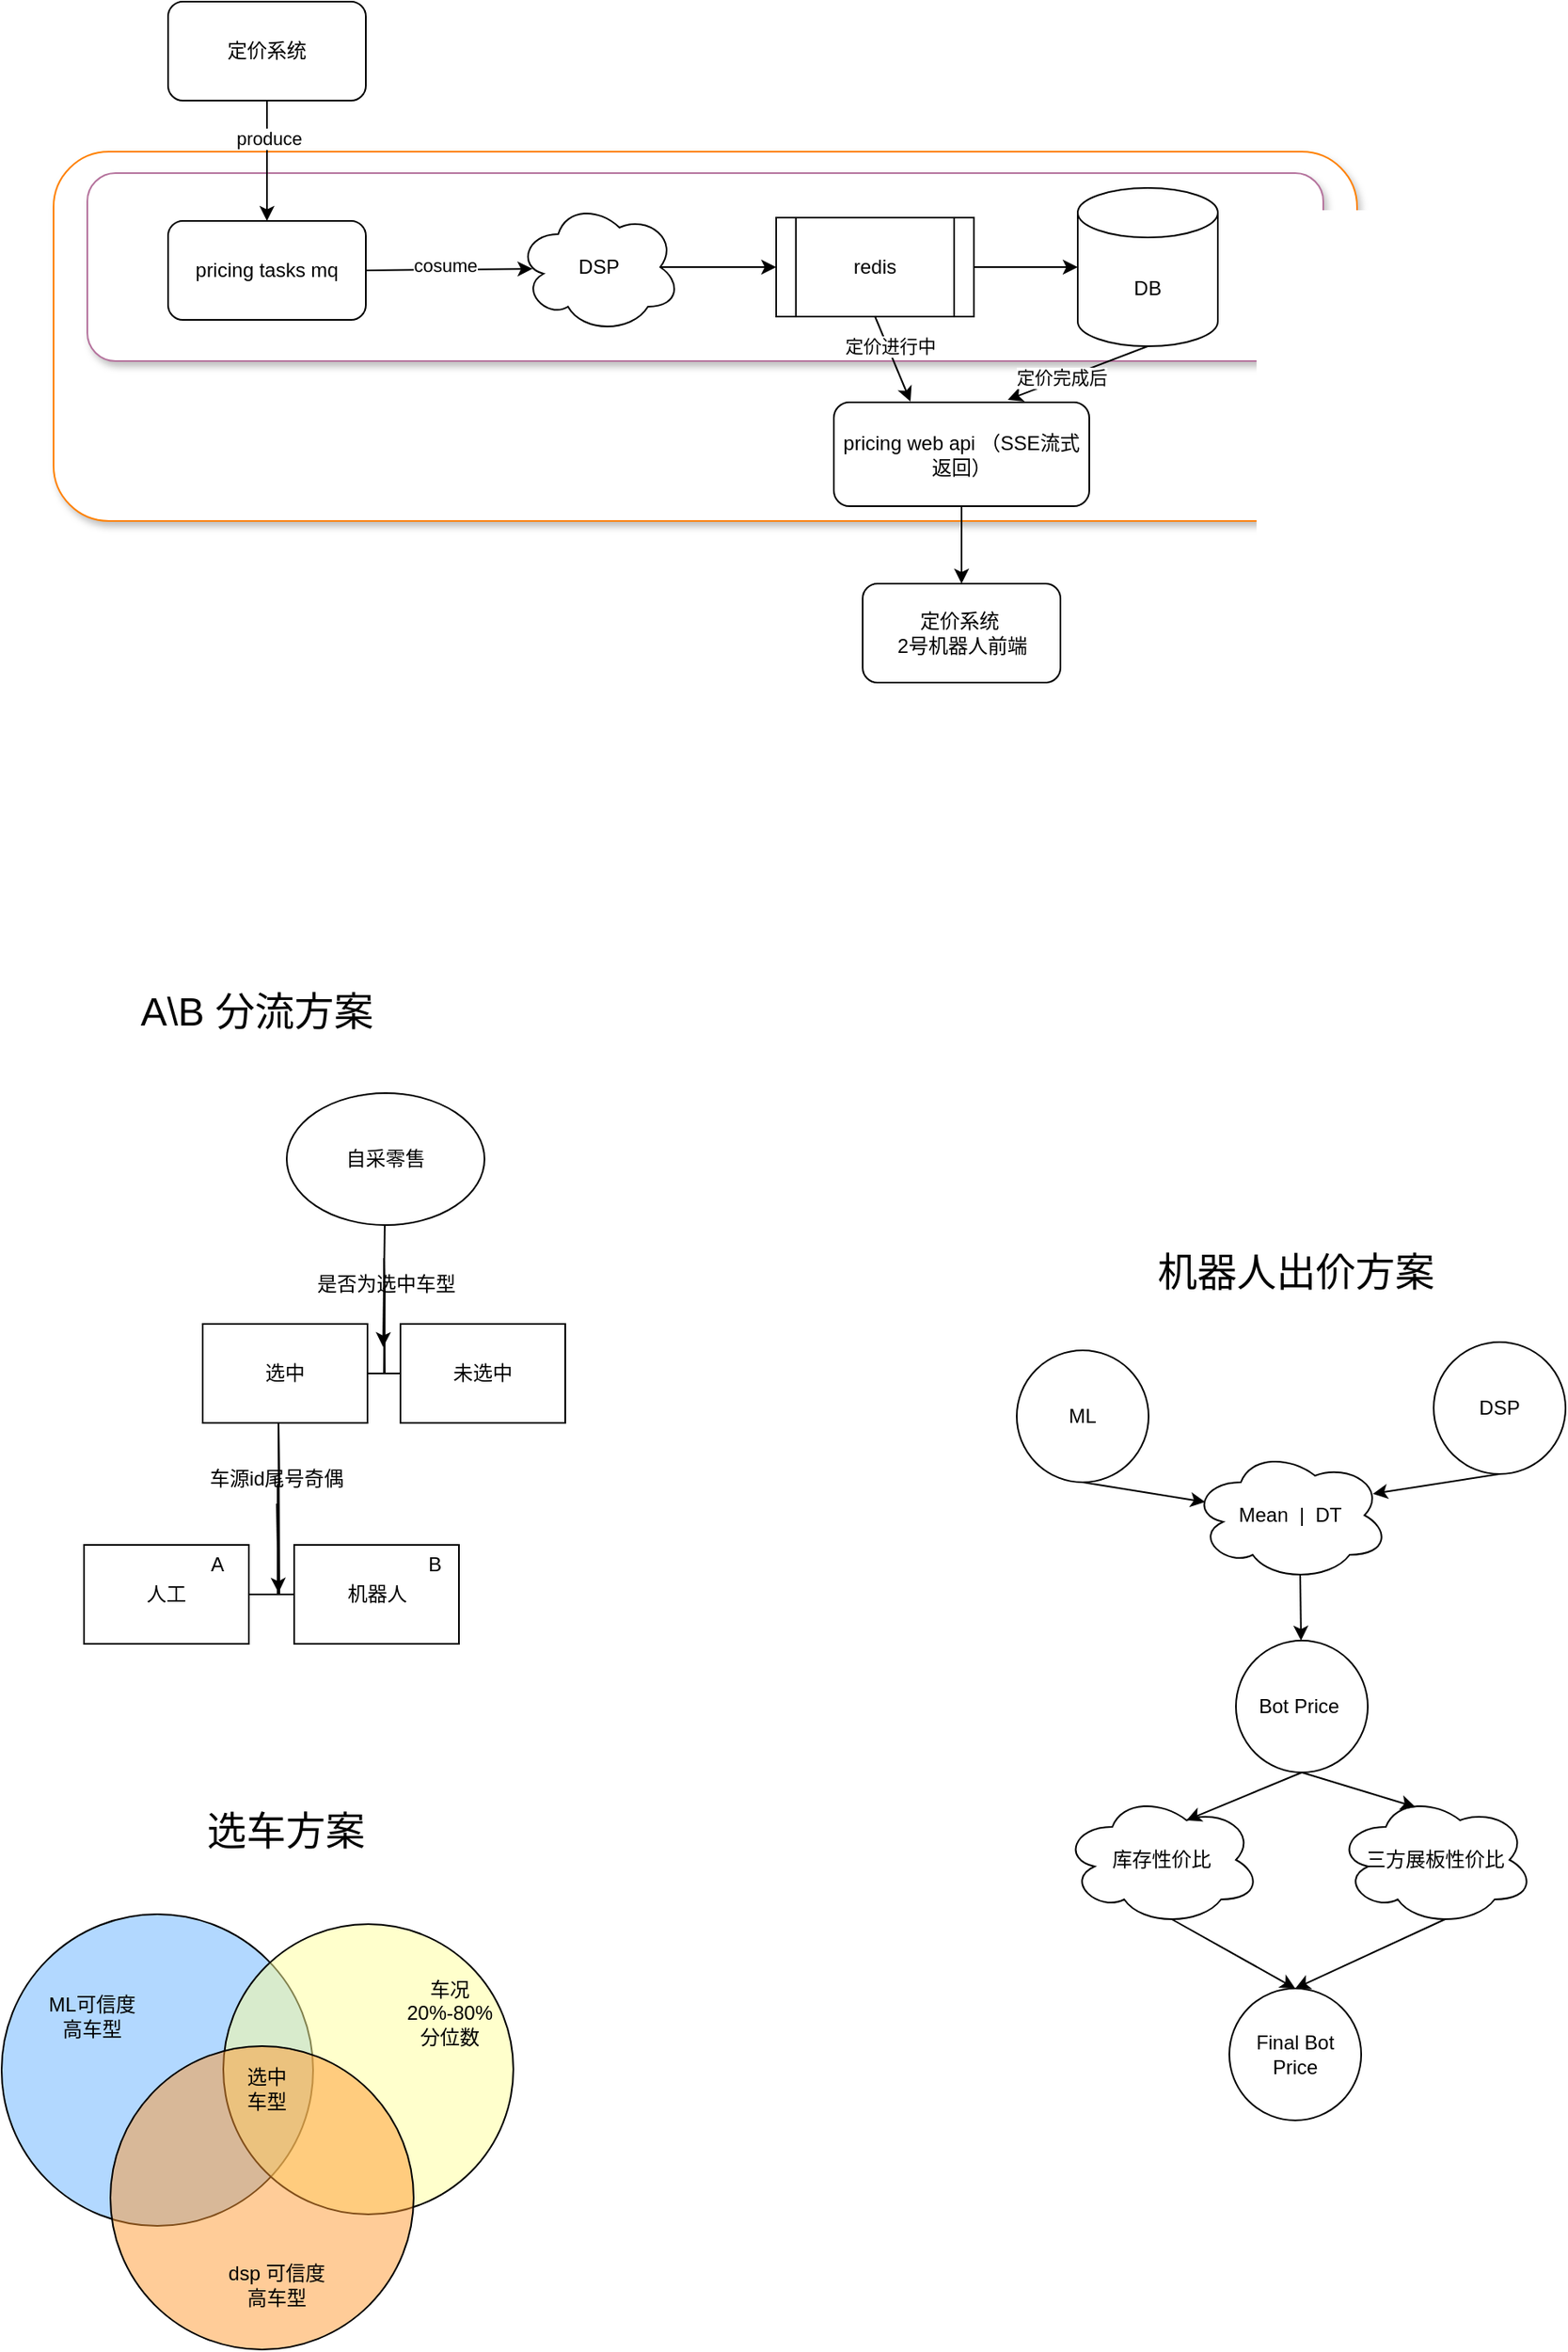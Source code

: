 <mxfile version="26.1.3">
  <diagram name="第 1 页" id="dXr8G55ADeOeAjB-wLCo">
    <mxGraphModel dx="1156" dy="581" grid="0" gridSize="10" guides="1" tooltips="1" connect="1" arrows="1" fold="1" page="1" pageScale="1" pageWidth="1200" pageHeight="1920" math="0" shadow="0">
      <root>
        <mxCell id="0" />
        <mxCell id="1" parent="0" />
        <mxCell id="itZnU8-O1z1cKu7S_E5a-29" value="" style="rounded=1;whiteSpace=wrap;html=1;strokeColor=#FF8000;shadow=1;" parent="1" vertex="1">
          <mxGeometry x="198.5" y="127" width="791" height="224" as="geometry" />
        </mxCell>
        <mxCell id="itZnU8-O1z1cKu7S_E5a-19" value="" style="rounded=1;whiteSpace=wrap;html=1;strokeColor=#B5739D;shadow=1;" parent="1" vertex="1">
          <mxGeometry x="219" y="140" width="750" height="114" as="geometry" />
        </mxCell>
        <mxCell id="itZnU8-O1z1cKu7S_E5a-4" value="pricing tasks mq" style="rounded=1;whiteSpace=wrap;html=1;" parent="1" vertex="1">
          <mxGeometry x="268" y="169" width="120" height="60" as="geometry" />
        </mxCell>
        <mxCell id="itZnU8-O1z1cKu7S_E5a-5" value="DSP" style="ellipse;shape=cloud;whiteSpace=wrap;html=1;" parent="1" vertex="1">
          <mxGeometry x="480" y="157" width="99" height="80" as="geometry" />
        </mxCell>
        <mxCell id="itZnU8-O1z1cKu7S_E5a-6" value="" style="endArrow=classic;html=1;rounded=0;entryX=0.092;entryY=0.513;entryDx=0;entryDy=0;entryPerimeter=0;exitX=1;exitY=0.5;exitDx=0;exitDy=0;" parent="1" source="itZnU8-O1z1cKu7S_E5a-4" target="itZnU8-O1z1cKu7S_E5a-5" edge="1">
          <mxGeometry width="50" height="50" relative="1" as="geometry">
            <mxPoint x="396" y="286" as="sourcePoint" />
            <mxPoint x="446" y="236" as="targetPoint" />
          </mxGeometry>
        </mxCell>
        <mxCell id="itZnU8-O1z1cKu7S_E5a-27" value="cosume" style="edgeLabel;html=1;align=center;verticalAlign=middle;resizable=0;points=[];" parent="itZnU8-O1z1cKu7S_E5a-6" vertex="1" connectable="0">
          <mxGeometry x="-0.06" y="3" relative="1" as="geometry">
            <mxPoint as="offset" />
          </mxGeometry>
        </mxCell>
        <mxCell id="itZnU8-O1z1cKu7S_E5a-8" value="redis" style="shape=process;whiteSpace=wrap;html=1;backgroundOutline=1;" parent="1" vertex="1">
          <mxGeometry x="637" y="167" width="120" height="60" as="geometry" />
        </mxCell>
        <mxCell id="itZnU8-O1z1cKu7S_E5a-11" value="" style="endArrow=classic;html=1;rounded=0;entryX=0;entryY=0.5;entryDx=0;entryDy=0;exitX=0.875;exitY=0.5;exitDx=0;exitDy=0;exitPerimeter=0;" parent="1" source="itZnU8-O1z1cKu7S_E5a-5" target="itZnU8-O1z1cKu7S_E5a-8" edge="1">
          <mxGeometry width="50" height="50" relative="1" as="geometry">
            <mxPoint x="580" y="284" as="sourcePoint" />
            <mxPoint x="689" y="195" as="targetPoint" />
          </mxGeometry>
        </mxCell>
        <mxCell id="itZnU8-O1z1cKu7S_E5a-14" value="DB" style="shape=cylinder3;whiteSpace=wrap;html=1;boundedLbl=1;backgroundOutline=1;size=15;" parent="1" vertex="1">
          <mxGeometry x="820" y="149" width="85" height="96" as="geometry" />
        </mxCell>
        <mxCell id="itZnU8-O1z1cKu7S_E5a-24" value="" style="endArrow=classic;html=1;rounded=0;entryX=0.5;entryY=0;entryDx=0;entryDy=0;exitX=0.5;exitY=1;exitDx=0;exitDy=0;" parent="1" source="itZnU8-O1z1cKu7S_E5a-25" target="itZnU8-O1z1cKu7S_E5a-4" edge="1">
          <mxGeometry width="50" height="50" relative="1" as="geometry">
            <mxPoint x="325" y="85" as="sourcePoint" />
            <mxPoint x="322" y="169" as="targetPoint" />
          </mxGeometry>
        </mxCell>
        <mxCell id="itZnU8-O1z1cKu7S_E5a-26" value="produce" style="edgeLabel;html=1;align=center;verticalAlign=middle;resizable=0;points=[];" parent="itZnU8-O1z1cKu7S_E5a-24" vertex="1" connectable="0">
          <mxGeometry x="-0.364" y="1" relative="1" as="geometry">
            <mxPoint as="offset" />
          </mxGeometry>
        </mxCell>
        <mxCell id="itZnU8-O1z1cKu7S_E5a-25" value="定价系统" style="rounded=1;whiteSpace=wrap;html=1;" parent="1" vertex="1">
          <mxGeometry x="268" y="36" width="120" height="60" as="geometry" />
        </mxCell>
        <mxCell id="itZnU8-O1z1cKu7S_E5a-28" value="pricing web api （SSE流式返回）" style="rounded=1;whiteSpace=wrap;html=1;" parent="1" vertex="1">
          <mxGeometry x="672" y="279" width="155" height="63" as="geometry" />
        </mxCell>
        <mxCell id="itZnU8-O1z1cKu7S_E5a-30" value="" style="endArrow=classic;html=1;rounded=0;exitX=0.5;exitY=1;exitDx=0;exitDy=0;entryX=0.3;entryY=-0.008;entryDx=0;entryDy=0;entryPerimeter=0;" parent="1" source="itZnU8-O1z1cKu7S_E5a-8" target="itZnU8-O1z1cKu7S_E5a-28" edge="1">
          <mxGeometry width="50" height="50" relative="1" as="geometry">
            <mxPoint x="746" y="296" as="sourcePoint" />
            <mxPoint x="796" y="246" as="targetPoint" />
          </mxGeometry>
        </mxCell>
        <mxCell id="itZnU8-O1z1cKu7S_E5a-35" value="定价进行中" style="edgeLabel;html=1;align=center;verticalAlign=middle;resizable=0;points=[];" parent="itZnU8-O1z1cKu7S_E5a-30" vertex="1" connectable="0">
          <mxGeometry x="-0.298" y="1" relative="1" as="geometry">
            <mxPoint as="offset" />
          </mxGeometry>
        </mxCell>
        <mxCell id="itZnU8-O1z1cKu7S_E5a-31" value="" style="endArrow=classic;html=1;rounded=0;exitX=0.5;exitY=1;exitDx=0;exitDy=0;exitPerimeter=0;entryX=0.681;entryY=-0.024;entryDx=0;entryDy=0;entryPerimeter=0;" parent="1" source="itZnU8-O1z1cKu7S_E5a-14" target="itZnU8-O1z1cKu7S_E5a-28" edge="1">
          <mxGeometry width="50" height="50" relative="1" as="geometry">
            <mxPoint x="1105" y="292" as="sourcePoint" />
            <mxPoint x="1155" y="242" as="targetPoint" />
          </mxGeometry>
        </mxCell>
        <mxCell id="itZnU8-O1z1cKu7S_E5a-36" value="定价完成后" style="edgeLabel;html=1;align=center;verticalAlign=middle;resizable=0;points=[];" parent="itZnU8-O1z1cKu7S_E5a-31" vertex="1" connectable="0">
          <mxGeometry x="0.198" y="-1" relative="1" as="geometry">
            <mxPoint x="-1" as="offset" />
          </mxGeometry>
        </mxCell>
        <mxCell id="itZnU8-O1z1cKu7S_E5a-32" value="定价系统&amp;nbsp;&lt;div&gt;2号机器人前端&lt;/div&gt;" style="rounded=1;whiteSpace=wrap;html=1;" parent="1" vertex="1">
          <mxGeometry x="689.5" y="389" width="120" height="60" as="geometry" />
        </mxCell>
        <mxCell id="itZnU8-O1z1cKu7S_E5a-34" value="" style="endArrow=classic;html=1;rounded=0;exitX=0.5;exitY=1;exitDx=0;exitDy=0;entryX=0.5;entryY=0;entryDx=0;entryDy=0;" parent="1" source="itZnU8-O1z1cKu7S_E5a-28" target="itZnU8-O1z1cKu7S_E5a-32" edge="1">
          <mxGeometry width="50" height="50" relative="1" as="geometry">
            <mxPoint x="880" y="424" as="sourcePoint" />
            <mxPoint x="930" y="374" as="targetPoint" />
          </mxGeometry>
        </mxCell>
        <mxCell id="itZnU8-O1z1cKu7S_E5a-38" value="" style="endArrow=classic;html=1;rounded=0;exitX=1;exitY=0.5;exitDx=0;exitDy=0;entryX=0;entryY=0.5;entryDx=0;entryDy=0;entryPerimeter=0;" parent="1" source="itZnU8-O1z1cKu7S_E5a-8" target="itZnU8-O1z1cKu7S_E5a-14" edge="1">
          <mxGeometry width="50" height="50" relative="1" as="geometry">
            <mxPoint x="794" y="219" as="sourcePoint" />
            <mxPoint x="858" y="197" as="targetPoint" />
          </mxGeometry>
        </mxCell>
        <mxCell id="T7qoQ7lvPFL74FgqGg6b-2" value="" style="edgeStyle=orthogonalEdgeStyle;sourcePerimeterSpacing=0;targetPerimeterSpacing=0;startArrow=none;endArrow=none;rounded=0;targetPortConstraint=eastwest;sourcePortConstraint=northsouth;curved=0;rounded=0;" edge="1" target="T7qoQ7lvPFL74FgqGg6b-4" parent="1">
          <mxGeometry relative="1" as="geometry">
            <mxPoint x="335" y="898" as="sourcePoint" />
          </mxGeometry>
        </mxCell>
        <mxCell id="T7qoQ7lvPFL74FgqGg6b-3" value="" style="edgeStyle=orthogonalEdgeStyle;sourcePerimeterSpacing=0;targetPerimeterSpacing=0;startArrow=none;endArrow=none;rounded=0;targetPortConstraint=eastwest;sourcePortConstraint=northsouth;curved=0;rounded=0;" edge="1" target="T7qoQ7lvPFL74FgqGg6b-5" parent="1">
          <mxGeometry relative="1" as="geometry">
            <mxPoint x="335" y="898" as="sourcePoint" />
          </mxGeometry>
        </mxCell>
        <mxCell id="T7qoQ7lvPFL74FgqGg6b-4" value="人工" style="whiteSpace=wrap;html=1;align=center;verticalAlign=middle;treeFolding=1;treeMoving=1;" vertex="1" parent="1">
          <mxGeometry x="217" y="972" width="100" height="60" as="geometry" />
        </mxCell>
        <mxCell id="T7qoQ7lvPFL74FgqGg6b-5" value="机器人" style="whiteSpace=wrap;html=1;align=center;verticalAlign=middle;treeFolding=1;treeMoving=1;" vertex="1" parent="1">
          <mxGeometry x="344.5" y="972" width="100" height="60" as="geometry" />
        </mxCell>
        <mxCell id="T7qoQ7lvPFL74FgqGg6b-7" value="车源id尾号奇偶" style="text;html=1;align=center;verticalAlign=middle;whiteSpace=wrap;rounded=0;" vertex="1" parent="1">
          <mxGeometry x="282" y="917" width="104" height="30" as="geometry" />
        </mxCell>
        <mxCell id="T7qoQ7lvPFL74FgqGg6b-8" value="" style="edgeStyle=orthogonalEdgeStyle;sourcePerimeterSpacing=0;targetPerimeterSpacing=0;startArrow=none;endArrow=none;rounded=0;targetPortConstraint=eastwest;sourcePortConstraint=northsouth;curved=0;rounded=0;" edge="1" target="T7qoQ7lvPFL74FgqGg6b-10" parent="1">
          <mxGeometry relative="1" as="geometry">
            <mxPoint x="399" y="798" as="sourcePoint" />
          </mxGeometry>
        </mxCell>
        <mxCell id="T7qoQ7lvPFL74FgqGg6b-9" value="" style="edgeStyle=orthogonalEdgeStyle;sourcePerimeterSpacing=0;targetPerimeterSpacing=0;startArrow=none;endArrow=none;rounded=0;targetPortConstraint=eastwest;sourcePortConstraint=northsouth;curved=0;rounded=0;" edge="1" target="T7qoQ7lvPFL74FgqGg6b-11" parent="1">
          <mxGeometry relative="1" as="geometry">
            <mxPoint x="399" y="798" as="sourcePoint" />
          </mxGeometry>
        </mxCell>
        <mxCell id="T7qoQ7lvPFL74FgqGg6b-10" value="选中" style="whiteSpace=wrap;html=1;align=center;verticalAlign=middle;treeFolding=1;treeMoving=1;" vertex="1" parent="1">
          <mxGeometry x="289" y="838" width="100" height="60" as="geometry" />
        </mxCell>
        <mxCell id="T7qoQ7lvPFL74FgqGg6b-11" value="未选中" style="whiteSpace=wrap;html=1;align=center;verticalAlign=middle;treeFolding=1;treeMoving=1;" vertex="1" parent="1">
          <mxGeometry x="409" y="838" width="100" height="60" as="geometry" />
        </mxCell>
        <mxCell id="T7qoQ7lvPFL74FgqGg6b-12" value="是否为选中车型" style="text;html=1;align=center;verticalAlign=middle;whiteSpace=wrap;rounded=0;" vertex="1" parent="1">
          <mxGeometry x="344.5" y="799" width="111" height="30" as="geometry" />
        </mxCell>
        <mxCell id="T7qoQ7lvPFL74FgqGg6b-13" value="" style="endArrow=classic;html=1;rounded=0;" edge="1" parent="1" source="T7qoQ7lvPFL74FgqGg6b-14">
          <mxGeometry width="50" height="50" relative="1" as="geometry">
            <mxPoint x="401.5" y="786" as="sourcePoint" />
            <mxPoint x="398.5" y="852" as="targetPoint" />
          </mxGeometry>
        </mxCell>
        <mxCell id="T7qoQ7lvPFL74FgqGg6b-14" value="自采零售" style="ellipse;whiteSpace=wrap;html=1;" vertex="1" parent="1">
          <mxGeometry x="340" y="698" width="120" height="80" as="geometry" />
        </mxCell>
        <mxCell id="T7qoQ7lvPFL74FgqGg6b-15" value="" style="endArrow=classic;html=1;rounded=0;exitX=0.5;exitY=1;exitDx=0;exitDy=0;" edge="1" parent="1" source="T7qoQ7lvPFL74FgqGg6b-7">
          <mxGeometry width="50" height="50" relative="1" as="geometry">
            <mxPoint x="519" y="1178" as="sourcePoint" />
            <mxPoint x="335" y="1001" as="targetPoint" />
          </mxGeometry>
        </mxCell>
        <mxCell id="T7qoQ7lvPFL74FgqGg6b-17" value="&lt;font style=&quot;font-size: 24px;&quot;&gt;A\B 分流方案&lt;/font&gt;" style="text;html=1;align=center;verticalAlign=middle;whiteSpace=wrap;rounded=0;" vertex="1" parent="1">
          <mxGeometry x="240" y="632" width="164" height="34" as="geometry" />
        </mxCell>
        <mxCell id="T7qoQ7lvPFL74FgqGg6b-35" value="ML" style="ellipse;whiteSpace=wrap;html=1;aspect=fixed;" vertex="1" parent="1">
          <mxGeometry x="783" y="854" width="80" height="80" as="geometry" />
        </mxCell>
        <mxCell id="T7qoQ7lvPFL74FgqGg6b-36" value="DSP" style="ellipse;whiteSpace=wrap;html=1;aspect=fixed;" vertex="1" parent="1">
          <mxGeometry x="1036" y="849" width="80" height="80" as="geometry" />
        </mxCell>
        <mxCell id="T7qoQ7lvPFL74FgqGg6b-37" value="Bot Price&amp;nbsp;" style="ellipse;whiteSpace=wrap;html=1;aspect=fixed;" vertex="1" parent="1">
          <mxGeometry x="916" y="1030" width="80" height="80" as="geometry" />
        </mxCell>
        <mxCell id="T7qoQ7lvPFL74FgqGg6b-38" value="" style="endArrow=classic;html=1;rounded=0;exitX=0.5;exitY=1;exitDx=0;exitDy=0;entryX=0.07;entryY=0.4;entryDx=0;entryDy=0;entryPerimeter=0;" edge="1" parent="1" source="T7qoQ7lvPFL74FgqGg6b-35" target="T7qoQ7lvPFL74FgqGg6b-41">
          <mxGeometry width="50" height="50" relative="1" as="geometry">
            <mxPoint x="719" y="1000" as="sourcePoint" />
            <mxPoint x="769" y="950" as="targetPoint" />
          </mxGeometry>
        </mxCell>
        <mxCell id="T7qoQ7lvPFL74FgqGg6b-39" value="" style="endArrow=classic;html=1;rounded=0;exitX=0.5;exitY=1;exitDx=0;exitDy=0;entryX=0.917;entryY=0.338;entryDx=0;entryDy=0;entryPerimeter=0;" edge="1" parent="1" source="T7qoQ7lvPFL74FgqGg6b-36" target="T7qoQ7lvPFL74FgqGg6b-41">
          <mxGeometry width="50" height="50" relative="1" as="geometry">
            <mxPoint x="894" y="876" as="sourcePoint" />
            <mxPoint x="1018" y="919" as="targetPoint" />
          </mxGeometry>
        </mxCell>
        <mxCell id="T7qoQ7lvPFL74FgqGg6b-41" value="Mean&amp;nbsp; |&amp;nbsp; DT" style="ellipse;shape=cloud;whiteSpace=wrap;html=1;" vertex="1" parent="1">
          <mxGeometry x="889" y="914" width="120" height="80" as="geometry" />
        </mxCell>
        <mxCell id="T7qoQ7lvPFL74FgqGg6b-42" value="" style="endArrow=classic;html=1;rounded=0;exitX=0.55;exitY=0.95;exitDx=0;exitDy=0;exitPerimeter=0;" edge="1" parent="1" source="T7qoQ7lvPFL74FgqGg6b-41" target="T7qoQ7lvPFL74FgqGg6b-37">
          <mxGeometry width="50" height="50" relative="1" as="geometry">
            <mxPoint x="1102" y="1018" as="sourcePoint" />
            <mxPoint x="1152" y="968" as="targetPoint" />
          </mxGeometry>
        </mxCell>
        <mxCell id="T7qoQ7lvPFL74FgqGg6b-44" value="库存性价比" style="ellipse;shape=cloud;whiteSpace=wrap;html=1;" vertex="1" parent="1">
          <mxGeometry x="811" y="1123" width="120" height="80" as="geometry" />
        </mxCell>
        <mxCell id="T7qoQ7lvPFL74FgqGg6b-45" value="三方展板性价比" style="ellipse;shape=cloud;whiteSpace=wrap;html=1;" vertex="1" parent="1">
          <mxGeometry x="977" y="1123" width="120" height="80" as="geometry" />
        </mxCell>
        <mxCell id="T7qoQ7lvPFL74FgqGg6b-46" value="" style="endArrow=classic;html=1;rounded=0;exitX=0.5;exitY=1;exitDx=0;exitDy=0;entryX=0.4;entryY=0.1;entryDx=0;entryDy=0;entryPerimeter=0;" edge="1" parent="1" source="T7qoQ7lvPFL74FgqGg6b-37" target="T7qoQ7lvPFL74FgqGg6b-45">
          <mxGeometry width="50" height="50" relative="1" as="geometry">
            <mxPoint x="1087" y="1111" as="sourcePoint" />
            <mxPoint x="1169" y="1135" as="targetPoint" />
          </mxGeometry>
        </mxCell>
        <mxCell id="T7qoQ7lvPFL74FgqGg6b-47" value="" style="endArrow=classic;html=1;rounded=0;exitX=0.5;exitY=1;exitDx=0;exitDy=0;entryX=0.625;entryY=0.2;entryDx=0;entryDy=0;entryPerimeter=0;" edge="1" parent="1" source="T7qoQ7lvPFL74FgqGg6b-37" target="T7qoQ7lvPFL74FgqGg6b-44">
          <mxGeometry width="50" height="50" relative="1" as="geometry">
            <mxPoint x="503" y="1160" as="sourcePoint" />
            <mxPoint x="745" y="1077" as="targetPoint" />
          </mxGeometry>
        </mxCell>
        <mxCell id="T7qoQ7lvPFL74FgqGg6b-48" value="" style="endArrow=classic;html=1;rounded=0;exitX=0.55;exitY=0.95;exitDx=0;exitDy=0;exitPerimeter=0;entryX=0.5;entryY=0;entryDx=0;entryDy=0;" edge="1" parent="1" source="T7qoQ7lvPFL74FgqGg6b-45" target="T7qoQ7lvPFL74FgqGg6b-50">
          <mxGeometry width="50" height="50" relative="1" as="geometry">
            <mxPoint x="1200" y="1251" as="sourcePoint" />
            <mxPoint x="1282" y="1275" as="targetPoint" />
          </mxGeometry>
        </mxCell>
        <mxCell id="T7qoQ7lvPFL74FgqGg6b-49" value="" style="endArrow=classic;html=1;rounded=0;exitX=0.55;exitY=0.95;exitDx=0;exitDy=0;exitPerimeter=0;entryX=0.5;entryY=0;entryDx=0;entryDy=0;" edge="1" parent="1" source="T7qoQ7lvPFL74FgqGg6b-44" target="T7qoQ7lvPFL74FgqGg6b-50">
          <mxGeometry width="50" height="50" relative="1" as="geometry">
            <mxPoint x="809" y="1225" as="sourcePoint" />
            <mxPoint x="891" y="1249" as="targetPoint" />
          </mxGeometry>
        </mxCell>
        <mxCell id="T7qoQ7lvPFL74FgqGg6b-50" value="Final Bot Price" style="ellipse;whiteSpace=wrap;html=1;aspect=fixed;" vertex="1" parent="1">
          <mxGeometry x="912" y="1241" width="80" height="80" as="geometry" />
        </mxCell>
        <mxCell id="T7qoQ7lvPFL74FgqGg6b-51" value="A" style="text;html=1;align=center;verticalAlign=middle;whiteSpace=wrap;rounded=0;" vertex="1" parent="1">
          <mxGeometry x="268" y="969" width="60" height="30" as="geometry" />
        </mxCell>
        <mxCell id="T7qoQ7lvPFL74FgqGg6b-52" value="B" style="text;html=1;align=center;verticalAlign=middle;whiteSpace=wrap;rounded=0;" vertex="1" parent="1">
          <mxGeometry x="400" y="969" width="60" height="30" as="geometry" />
        </mxCell>
        <mxCell id="T7qoQ7lvPFL74FgqGg6b-57" value="" style="ellipse;whiteSpace=wrap;html=1;aspect=fixed;fillColor=#66B2FF;fillOpacity=50;" vertex="1" parent="1">
          <mxGeometry x="167" y="1196" width="189" height="189" as="geometry" />
        </mxCell>
        <mxCell id="T7qoQ7lvPFL74FgqGg6b-58" value="" style="ellipse;whiteSpace=wrap;html=1;aspect=fixed;fillColor=#FFFF99;fillOpacity=50;" vertex="1" parent="1">
          <mxGeometry x="301.5" y="1202" width="176" height="176" as="geometry" />
        </mxCell>
        <mxCell id="T7qoQ7lvPFL74FgqGg6b-59" value="" style="ellipse;whiteSpace=wrap;html=1;aspect=fixed;fillColor=light-dark(#FF9933,#000000);fillOpacity=50;" vertex="1" parent="1">
          <mxGeometry x="233" y="1276" width="184" height="184" as="geometry" />
        </mxCell>
        <mxCell id="T7qoQ7lvPFL74FgqGg6b-60" value="dsp 可信度高车型" style="text;html=1;align=center;verticalAlign=middle;whiteSpace=wrap;rounded=0;" vertex="1" parent="1">
          <mxGeometry x="303" y="1406" width="62" height="30" as="geometry" />
        </mxCell>
        <mxCell id="T7qoQ7lvPFL74FgqGg6b-61" value="车况20%-80% 分位数" style="text;html=1;align=center;verticalAlign=middle;whiteSpace=wrap;rounded=0;" vertex="1" parent="1">
          <mxGeometry x="409" y="1241" width="60" height="30" as="geometry" />
        </mxCell>
        <mxCell id="T7qoQ7lvPFL74FgqGg6b-62" value="ML可信度高车型" style="text;html=1;align=center;verticalAlign=middle;whiteSpace=wrap;rounded=0;" vertex="1" parent="1">
          <mxGeometry x="192" y="1243" width="60" height="30" as="geometry" />
        </mxCell>
        <mxCell id="T7qoQ7lvPFL74FgqGg6b-63" value="&lt;font style=&quot;font-size: 24px;&quot;&gt;选车方案&lt;/font&gt;" style="text;html=1;align=center;verticalAlign=middle;whiteSpace=wrap;rounded=0;" vertex="1" parent="1">
          <mxGeometry x="282.5" y="1131" width="113" height="30" as="geometry" />
        </mxCell>
        <mxCell id="T7qoQ7lvPFL74FgqGg6b-64" value="&lt;font style=&quot;font-size: 24px;&quot;&gt;机器人出价方案&lt;/font&gt;" style="text;html=1;align=center;verticalAlign=middle;whiteSpace=wrap;rounded=0;" vertex="1" parent="1">
          <mxGeometry x="858.5" y="794" width="187" height="25" as="geometry" />
        </mxCell>
        <mxCell id="T7qoQ7lvPFL74FgqGg6b-65" value="选中&lt;div&gt;车型&lt;/div&gt;" style="text;html=1;align=center;verticalAlign=middle;whiteSpace=wrap;rounded=0;" vertex="1" parent="1">
          <mxGeometry x="298" y="1287" width="60" height="30" as="geometry" />
        </mxCell>
      </root>
    </mxGraphModel>
  </diagram>
</mxfile>

